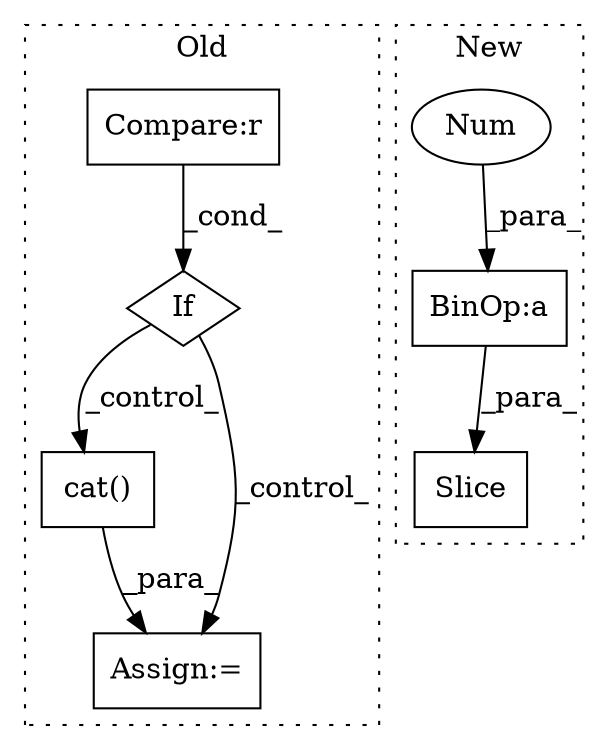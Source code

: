 digraph G {
subgraph cluster0 {
1 [label="cat()" a="75" s="7786,7825" l="10,1" shape="box"];
5 [label="Assign:=" a="68" s="7783" l="3" shape="box"];
6 [label="If" a="96" s="7742" l="3" shape="diamond"];
7 [label="Compare:r" a="40" s="7745" l="18" shape="box"];
label = "Old";
style="dotted";
}
subgraph cluster1 {
2 [label="Slice" a="80" s="8449" l="4" shape="box"];
3 [label="BinOp:a" a="82" s="8450" l="2" shape="box"];
4 [label="Num" a="76" s="8452" l="1" shape="ellipse"];
label = "New";
style="dotted";
}
1 -> 5 [label="_para_"];
3 -> 2 [label="_para_"];
4 -> 3 [label="_para_"];
6 -> 5 [label="_control_"];
6 -> 1 [label="_control_"];
7 -> 6 [label="_cond_"];
}
